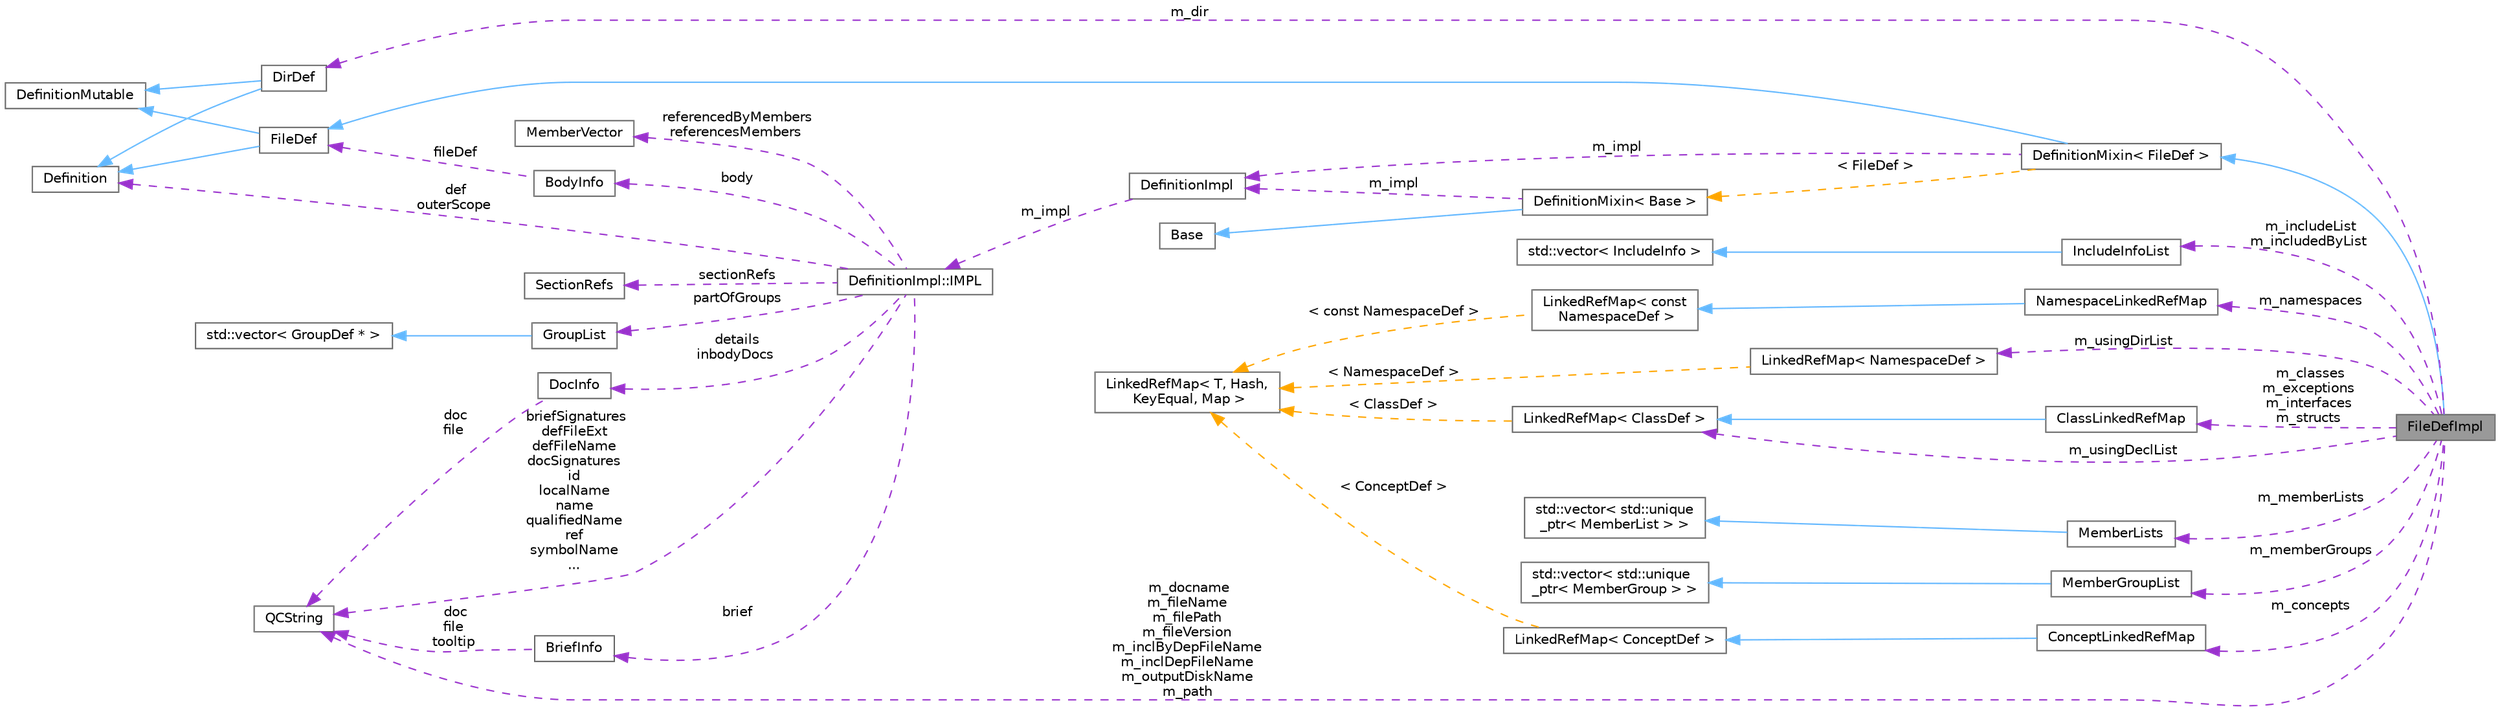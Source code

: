 digraph "FileDefImpl"
{
 // INTERACTIVE_SVG=YES
 // LATEX_PDF_SIZE
  bgcolor="transparent";
  edge [fontname=Helvetica,fontsize=10,labelfontname=Helvetica,labelfontsize=10];
  node [fontname=Helvetica,fontsize=10,shape=box,height=0.2,width=0.4];
  rankdir="LR";
  Node1 [label="FileDefImpl",height=0.2,width=0.4,color="gray40", fillcolor="grey60", style="filled", fontcolor="black",tooltip=" "];
  Node2 -> Node1 [dir="back",color="steelblue1",style="solid"];
  Node2 [label="DefinitionMixin\< FileDef \>",height=0.2,width=0.4,color="gray40", fillcolor="white", style="filled",URL="$dd/d10/class_definition_mixin.html",tooltip=" "];
  Node3 -> Node2 [dir="back",color="steelblue1",style="solid"];
  Node3 [label="FileDef",height=0.2,width=0.4,color="gray40", fillcolor="white", style="filled",URL="$de/db0/class_file_def.html",tooltip="A model of a file symbol."];
  Node4 -> Node3 [dir="back",color="steelblue1",style="solid"];
  Node4 [label="DefinitionMutable",height=0.2,width=0.4,color="gray40", fillcolor="white", style="filled",URL="$d0/d46/class_definition_mutable.html",tooltip=" "];
  Node5 -> Node3 [dir="back",color="steelblue1",style="solid"];
  Node5 [label="Definition",height=0.2,width=0.4,color="gray40", fillcolor="white", style="filled",URL="$d5/dcc/class_definition.html",tooltip="The common base class of all entity definitions found in the sources."];
  Node6 -> Node2 [dir="back",color="darkorchid3",style="dashed",label=" m_impl" ];
  Node6 [label="DefinitionImpl",height=0.2,width=0.4,color="gray40", fillcolor="white", style="filled",URL="$d3/ddf/class_definition_impl.html",tooltip=" "];
  Node7 -> Node6 [dir="back",color="darkorchid3",style="dashed",label=" m_impl" ];
  Node7 [label="DefinitionImpl::IMPL",height=0.2,width=0.4,color="gray40", fillcolor="white", style="filled",URL="$dd/d50/class_definition_impl_1_1_i_m_p_l.html",tooltip="Private data associated with a Symbol DefinitionImpl object."];
  Node5 -> Node7 [dir="back",color="darkorchid3",style="dashed",label=" def\nouterScope" ];
  Node8 -> Node7 [dir="back",color="darkorchid3",style="dashed",label=" sectionRefs" ];
  Node8 [label="SectionRefs",height=0.2,width=0.4,color="gray40", fillcolor="white", style="filled",URL="$d1/df9/class_section_refs.html",tooltip="class that represents a list of constant references to sections."];
  Node9 -> Node7 [dir="back",color="darkorchid3",style="dashed",label=" partOfGroups" ];
  Node9 [label="GroupList",height=0.2,width=0.4,color="gray40", fillcolor="white", style="filled",URL="$d3/d3b/class_group_list.html",tooltip=" "];
  Node10 -> Node9 [dir="back",color="steelblue1",style="solid"];
  Node10 [label="std::vector\< GroupDef * \>",height=0.2,width=0.4,color="gray40", fillcolor="white", style="filled",tooltip=" "];
  Node11 -> Node7 [dir="back",color="darkorchid3",style="dashed",label=" details\ninbodyDocs" ];
  Node11 [label="DocInfo",height=0.2,width=0.4,color="gray40", fillcolor="white", style="filled",URL="$d7/dd5/struct_doc_info.html",tooltip="Data associated with a detailed description."];
  Node12 -> Node11 [dir="back",color="darkorchid3",style="dashed",label=" doc\nfile" ];
  Node12 [label="QCString",height=0.2,width=0.4,color="gray40", fillcolor="white", style="filled",URL="$d9/d45/class_q_c_string.html",tooltip="This is an alternative implementation of QCString."];
  Node13 -> Node7 [dir="back",color="darkorchid3",style="dashed",label=" brief" ];
  Node13 [label="BriefInfo",height=0.2,width=0.4,color="gray40", fillcolor="white", style="filled",URL="$d0/da7/struct_brief_info.html",tooltip="Data associated with a brief description."];
  Node12 -> Node13 [dir="back",color="darkorchid3",style="dashed",label=" doc\nfile\ntooltip" ];
  Node14 -> Node7 [dir="back",color="darkorchid3",style="dashed",label=" body" ];
  Node14 [label="BodyInfo",height=0.2,width=0.4,color="gray40", fillcolor="white", style="filled",URL="$db/dab/struct_body_info.html",tooltip="Data associated with description found in the body."];
  Node3 -> Node14 [dir="back",color="darkorchid3",style="dashed",label=" fileDef" ];
  Node12 -> Node7 [dir="back",color="darkorchid3",style="dashed",label=" briefSignatures\ndefFileExt\ndefFileName\ndocSignatures\nid\nlocalName\nname\nqualifiedName\nref\nsymbolName\n..." ];
  Node15 -> Node7 [dir="back",color="darkorchid3",style="dashed",label=" referencedByMembers\nreferencesMembers" ];
  Node15 [label="MemberVector",height=0.2,width=0.4,color="gray40", fillcolor="white", style="filled",URL="$d1/d7d/class_member_vector.html",tooltip="A vector of MemberDef object."];
  Node16 -> Node2 [dir="back",color="orange",style="dashed",label=" \< FileDef \>" ];
  Node16 [label="DefinitionMixin\< Base \>",height=0.2,width=0.4,color="gray40", fillcolor="white", style="filled",URL="$dd/d10/class_definition_mixin.html",tooltip=" "];
  Node17 -> Node16 [dir="back",color="steelblue1",style="solid"];
  Node17 [label="Base",height=0.2,width=0.4,color="gray40", fillcolor="white", style="filled",tooltip=" "];
  Node6 -> Node16 [dir="back",color="darkorchid3",style="dashed",label=" m_impl" ];
  Node18 -> Node1 [dir="back",color="darkorchid3",style="dashed",label=" m_includeList\nm_includedByList" ];
  Node18 [label="IncludeInfoList",height=0.2,width=0.4,color="gray40", fillcolor="white", style="filled",URL="$d5/d53/class_include_info_list.html",tooltip=" "];
  Node19 -> Node18 [dir="back",color="steelblue1",style="solid"];
  Node19 [label="std::vector\< IncludeInfo \>",height=0.2,width=0.4,color="gray40", fillcolor="white", style="filled",tooltip=" "];
  Node20 -> Node1 [dir="back",color="darkorchid3",style="dashed",label=" m_usingDirList" ];
  Node20 [label="LinkedRefMap\< NamespaceDef \>",height=0.2,width=0.4,color="gray40", fillcolor="white", style="filled",URL="$d2/db7/class_linked_ref_map.html",tooltip=" "];
  Node21 -> Node20 [dir="back",color="orange",style="dashed",label=" \< NamespaceDef \>" ];
  Node21 [label="LinkedRefMap\< T, Hash,\l KeyEqual, Map \>",height=0.2,width=0.4,color="gray40", fillcolor="white", style="filled",URL="$d2/db7/class_linked_ref_map.html",tooltip="Container class representing a vector of objects with keys."];
  Node22 -> Node1 [dir="back",color="darkorchid3",style="dashed",label=" m_usingDeclList" ];
  Node22 [label="LinkedRefMap\< ClassDef \>",height=0.2,width=0.4,color="gray40", fillcolor="white", style="filled",URL="$d2/db7/class_linked_ref_map.html",tooltip=" "];
  Node21 -> Node22 [dir="back",color="orange",style="dashed",label=" \< ClassDef \>" ];
  Node12 -> Node1 [dir="back",color="darkorchid3",style="dashed",label=" m_docname\nm_fileName\nm_filePath\nm_fileVersion\nm_inclByDepFileName\nm_inclDepFileName\nm_outputDiskName\nm_path" ];
  Node23 -> Node1 [dir="back",color="darkorchid3",style="dashed",label=" m_dir" ];
  Node23 [label="DirDef",height=0.2,width=0.4,color="gray40", fillcolor="white", style="filled",URL="$d4/dd4/class_dir_def.html",tooltip="A model of a directory symbol."];
  Node4 -> Node23 [dir="back",color="steelblue1",style="solid"];
  Node5 -> Node23 [dir="back",color="steelblue1",style="solid"];
  Node24 -> Node1 [dir="back",color="darkorchid3",style="dashed",label=" m_memberLists" ];
  Node24 [label="MemberLists",height=0.2,width=0.4,color="gray40", fillcolor="white", style="filled",URL="$dd/d5a/class_member_lists.html",tooltip=" "];
  Node25 -> Node24 [dir="back",color="steelblue1",style="solid"];
  Node25 [label="std::vector\< std::unique\l_ptr\< MemberList \> \>",height=0.2,width=0.4,color="gray40", fillcolor="white", style="filled",tooltip=" "];
  Node26 -> Node1 [dir="back",color="darkorchid3",style="dashed",label=" m_memberGroups" ];
  Node26 [label="MemberGroupList",height=0.2,width=0.4,color="gray40", fillcolor="white", style="filled",URL="$df/d11/class_member_group_list.html",tooltip=" "];
  Node27 -> Node26 [dir="back",color="steelblue1",style="solid"];
  Node27 [label="std::vector\< std::unique\l_ptr\< MemberGroup \> \>",height=0.2,width=0.4,color="gray40", fillcolor="white", style="filled",tooltip=" "];
  Node28 -> Node1 [dir="back",color="darkorchid3",style="dashed",label=" m_namespaces" ];
  Node28 [label="NamespaceLinkedRefMap",height=0.2,width=0.4,color="gray40", fillcolor="white", style="filled",URL="$da/df0/class_namespace_linked_ref_map.html",tooltip=" "];
  Node29 -> Node28 [dir="back",color="steelblue1",style="solid"];
  Node29 [label="LinkedRefMap\< const\l NamespaceDef \>",height=0.2,width=0.4,color="gray40", fillcolor="white", style="filled",URL="$d2/db7/class_linked_ref_map.html",tooltip=" "];
  Node21 -> Node29 [dir="back",color="orange",style="dashed",label=" \< const NamespaceDef \>" ];
  Node30 -> Node1 [dir="back",color="darkorchid3",style="dashed",label=" m_classes\nm_exceptions\nm_interfaces\nm_structs" ];
  Node30 [label="ClassLinkedRefMap",height=0.2,width=0.4,color="gray40", fillcolor="white", style="filled",URL="$da/d08/class_class_linked_ref_map.html",tooltip=" "];
  Node22 -> Node30 [dir="back",color="steelblue1",style="solid"];
  Node31 -> Node1 [dir="back",color="darkorchid3",style="dashed",label=" m_concepts" ];
  Node31 [label="ConceptLinkedRefMap",height=0.2,width=0.4,color="gray40", fillcolor="white", style="filled",URL="$d4/daa/class_concept_linked_ref_map.html",tooltip=" "];
  Node32 -> Node31 [dir="back",color="steelblue1",style="solid"];
  Node32 [label="LinkedRefMap\< ConceptDef \>",height=0.2,width=0.4,color="gray40", fillcolor="white", style="filled",URL="$d2/db7/class_linked_ref_map.html",tooltip=" "];
  Node21 -> Node32 [dir="back",color="orange",style="dashed",label=" \< ConceptDef \>" ];
}
